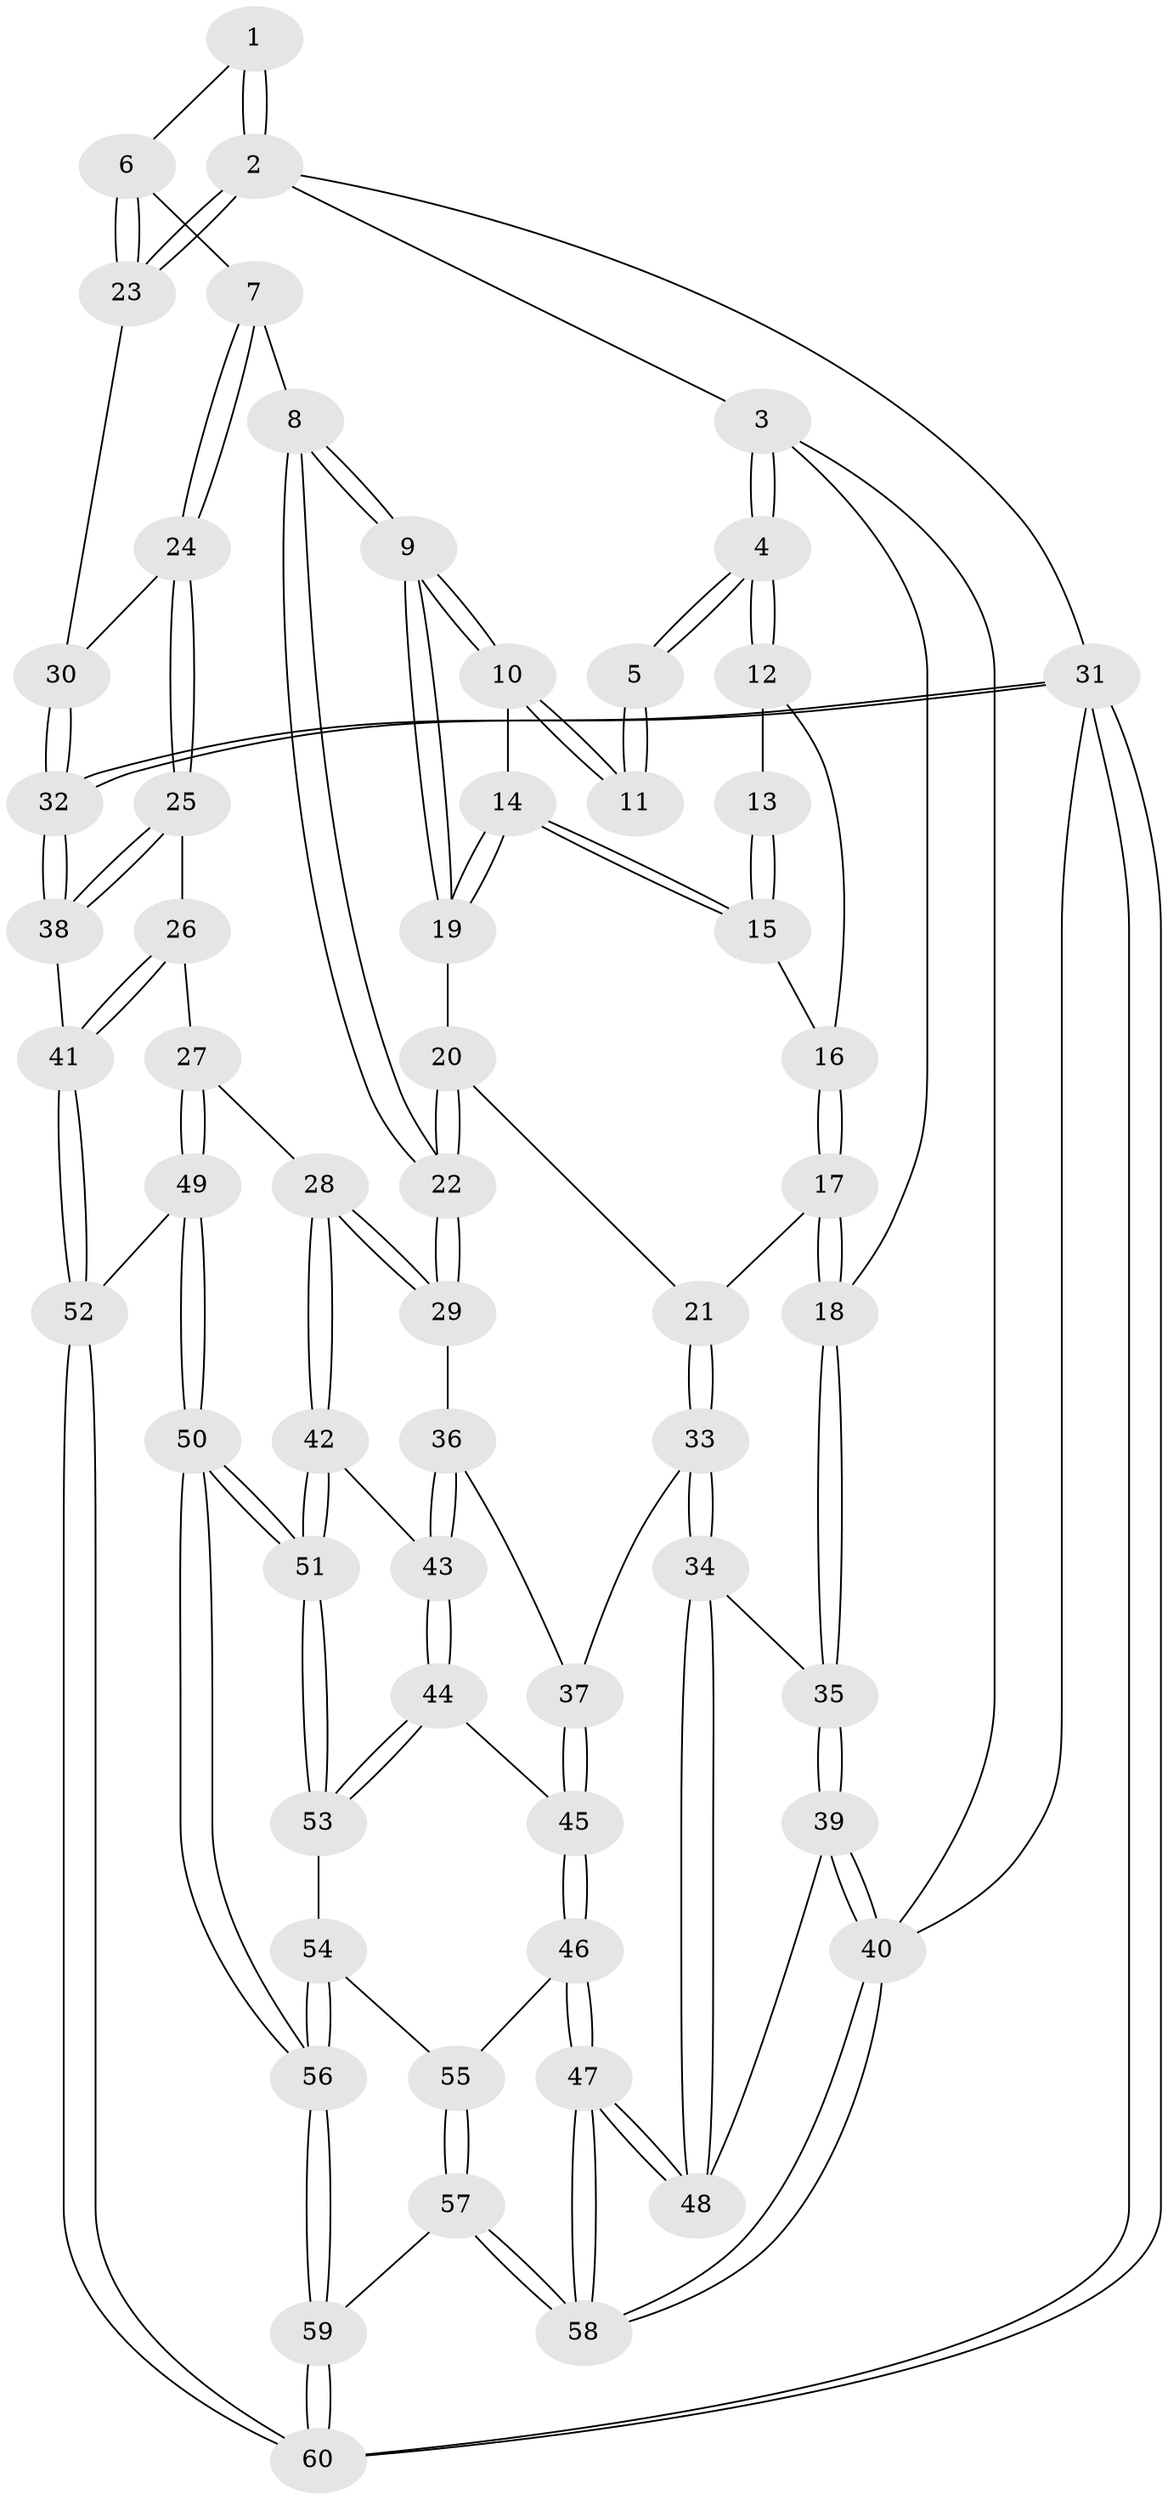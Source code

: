 // coarse degree distribution, {2: 0.06976744186046512, 4: 0.32558139534883723, 3: 0.6046511627906976}
// Generated by graph-tools (version 1.1) at 2025/38/03/04/25 23:38:24]
// undirected, 60 vertices, 147 edges
graph export_dot {
  node [color=gray90,style=filled];
  1 [pos="+0.7218139691250572+0"];
  2 [pos="+1+0"];
  3 [pos="+0+0"];
  4 [pos="+0+0"];
  5 [pos="+0.494733859055616+0"];
  6 [pos="+0.6985132904242092+0.3468194985808971"];
  7 [pos="+0.6975038788010575+0.3489014201294419"];
  8 [pos="+0.6862092837884427+0.3505479805530035"];
  9 [pos="+0.6578051343608555+0.3269406232287161"];
  10 [pos="+0.5183384141831477+0.1529988464481984"];
  11 [pos="+0.4830508226045433+0"];
  12 [pos="+0.11072289847017554+0.05152270002365185"];
  13 [pos="+0.4023148070917128+0.018287746428179756"];
  14 [pos="+0.37942604916026146+0.2560900601526103"];
  15 [pos="+0.27994033074178154+0.17459990134330536"];
  16 [pos="+0.22671925516617433+0.18258617124785884"];
  17 [pos="+0.13012598059924577+0.36475021780579653"];
  18 [pos="+0+0.38879373403576467"];
  19 [pos="+0.3837382099346789+0.268851618131062"];
  20 [pos="+0.3705936081895249+0.3998714162791458"];
  21 [pos="+0.24195765144603787+0.4556258281755416"];
  22 [pos="+0.5516189062783433+0.47040772276561493"];
  23 [pos="+1+0"];
  24 [pos="+0.7964620642463369+0.4242183965056324"];
  25 [pos="+0.8467343554284745+0.5698825734188815"];
  26 [pos="+0.7420324643303895+0.6595345325810494"];
  27 [pos="+0.6414168581727903+0.6844326665022602"];
  28 [pos="+0.5923784064753139+0.669369526596832"];
  29 [pos="+0.5431585362194908+0.5112015381850105"];
  30 [pos="+1+0.28040958059445115"];
  31 [pos="+1+1"];
  32 [pos="+1+0.7458944276582148"];
  33 [pos="+0.2566529524232337+0.6251281381459642"];
  34 [pos="+0.24601826756587855+0.6329568281110741"];
  35 [pos="+0+0.6490838591005467"];
  36 [pos="+0.31987175436107335+0.6432716883353171"];
  37 [pos="+0.313060182628249+0.643961842094968"];
  38 [pos="+1+0.7260643191036821"];
  39 [pos="+0+0.6509573455124322"];
  40 [pos="+0+1"];
  41 [pos="+0.7970343001201261+0.8131336736917858"];
  42 [pos="+0.5795253507205821+0.6824298774349631"];
  43 [pos="+0.5057962765429636+0.7340428533886542"];
  44 [pos="+0.5023730050418587+0.7455664643891075"];
  45 [pos="+0.365566111212498+0.8143678215967441"];
  46 [pos="+0.3627750134850012+0.8323016127456898"];
  47 [pos="+0.19623280336291163+0.9166546643249326"];
  48 [pos="+0.17955143123027795+0.8510660108012705"];
  49 [pos="+0.7068656656690017+0.8742332783112674"];
  50 [pos="+0.6107680582058087+0.9074536619957925"];
  51 [pos="+0.6103333556257546+0.9071412283969621"];
  52 [pos="+0.7366710471641659+0.8801532763408333"];
  53 [pos="+0.5111283146908141+0.8626376466540315"];
  54 [pos="+0.46900704671498994+0.8839054584433098"];
  55 [pos="+0.42851190828996+0.8886325076415518"];
  56 [pos="+0.5367595370321256+1"];
  57 [pos="+0.25811002549100714+1"];
  58 [pos="+0.12653733840070028+1"];
  59 [pos="+0.5348867632033272+1"];
  60 [pos="+1+1"];
  1 -- 2;
  1 -- 2;
  1 -- 6;
  2 -- 3;
  2 -- 23;
  2 -- 23;
  2 -- 31;
  3 -- 4;
  3 -- 4;
  3 -- 18;
  3 -- 40;
  4 -- 5;
  4 -- 5;
  4 -- 12;
  4 -- 12;
  5 -- 11;
  5 -- 11;
  6 -- 7;
  6 -- 23;
  6 -- 23;
  7 -- 8;
  7 -- 24;
  7 -- 24;
  8 -- 9;
  8 -- 9;
  8 -- 22;
  8 -- 22;
  9 -- 10;
  9 -- 10;
  9 -- 19;
  9 -- 19;
  10 -- 11;
  10 -- 11;
  10 -- 14;
  12 -- 13;
  12 -- 16;
  13 -- 15;
  13 -- 15;
  14 -- 15;
  14 -- 15;
  14 -- 19;
  14 -- 19;
  15 -- 16;
  16 -- 17;
  16 -- 17;
  17 -- 18;
  17 -- 18;
  17 -- 21;
  18 -- 35;
  18 -- 35;
  19 -- 20;
  20 -- 21;
  20 -- 22;
  20 -- 22;
  21 -- 33;
  21 -- 33;
  22 -- 29;
  22 -- 29;
  23 -- 30;
  24 -- 25;
  24 -- 25;
  24 -- 30;
  25 -- 26;
  25 -- 38;
  25 -- 38;
  26 -- 27;
  26 -- 41;
  26 -- 41;
  27 -- 28;
  27 -- 49;
  27 -- 49;
  28 -- 29;
  28 -- 29;
  28 -- 42;
  28 -- 42;
  29 -- 36;
  30 -- 32;
  30 -- 32;
  31 -- 32;
  31 -- 32;
  31 -- 60;
  31 -- 60;
  31 -- 40;
  32 -- 38;
  32 -- 38;
  33 -- 34;
  33 -- 34;
  33 -- 37;
  34 -- 35;
  34 -- 48;
  34 -- 48;
  35 -- 39;
  35 -- 39;
  36 -- 37;
  36 -- 43;
  36 -- 43;
  37 -- 45;
  37 -- 45;
  38 -- 41;
  39 -- 40;
  39 -- 40;
  39 -- 48;
  40 -- 58;
  40 -- 58;
  41 -- 52;
  41 -- 52;
  42 -- 43;
  42 -- 51;
  42 -- 51;
  43 -- 44;
  43 -- 44;
  44 -- 45;
  44 -- 53;
  44 -- 53;
  45 -- 46;
  45 -- 46;
  46 -- 47;
  46 -- 47;
  46 -- 55;
  47 -- 48;
  47 -- 48;
  47 -- 58;
  47 -- 58;
  49 -- 50;
  49 -- 50;
  49 -- 52;
  50 -- 51;
  50 -- 51;
  50 -- 56;
  50 -- 56;
  51 -- 53;
  51 -- 53;
  52 -- 60;
  52 -- 60;
  53 -- 54;
  54 -- 55;
  54 -- 56;
  54 -- 56;
  55 -- 57;
  55 -- 57;
  56 -- 59;
  56 -- 59;
  57 -- 58;
  57 -- 58;
  57 -- 59;
  59 -- 60;
  59 -- 60;
}
